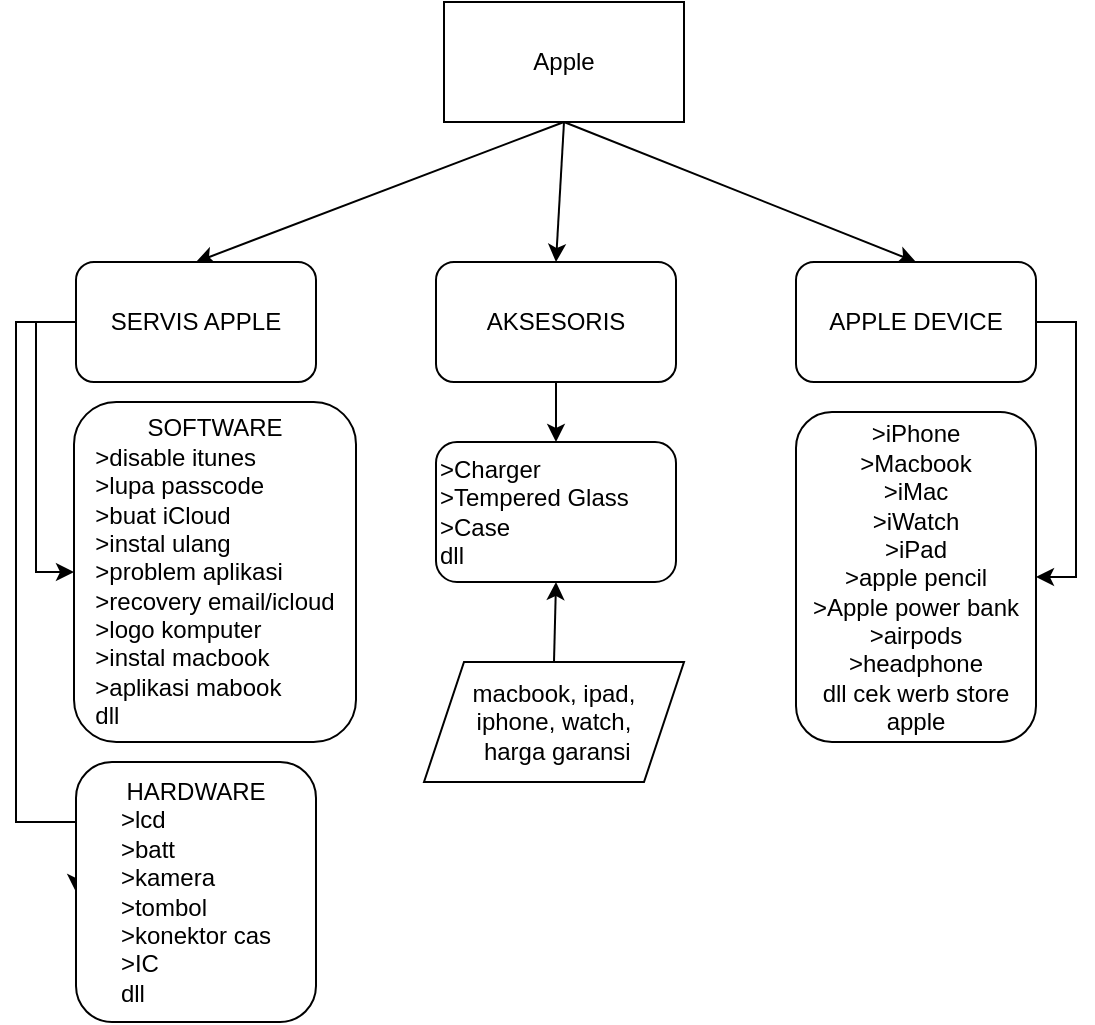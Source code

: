 <mxfile version="20.8.1" type="github">
  <diagram id="J66BFTBdmb0Ty-M9uGqU" name="Halaman-1">
    <mxGraphModel dx="1195" dy="663" grid="1" gridSize="10" guides="1" tooltips="1" connect="1" arrows="1" fold="1" page="1" pageScale="1" pageWidth="827" pageHeight="1169" math="0" shadow="0">
      <root>
        <mxCell id="0" />
        <mxCell id="1" parent="0" />
        <mxCell id="Fl7OIB9cjgy-vGUK5PAS-5" style="rounded=0;orthogonalLoop=1;jettySize=auto;html=1;exitX=0.5;exitY=1;exitDx=0;exitDy=0;entryX=0.5;entryY=0;entryDx=0;entryDy=0;" edge="1" parent="1" source="Fl7OIB9cjgy-vGUK5PAS-1" target="Fl7OIB9cjgy-vGUK5PAS-2">
          <mxGeometry relative="1" as="geometry" />
        </mxCell>
        <mxCell id="Fl7OIB9cjgy-vGUK5PAS-6" style="edgeStyle=none;rounded=0;orthogonalLoop=1;jettySize=auto;html=1;exitX=0.5;exitY=1;exitDx=0;exitDy=0;entryX=0.5;entryY=0;entryDx=0;entryDy=0;" edge="1" parent="1" source="Fl7OIB9cjgy-vGUK5PAS-1" target="Fl7OIB9cjgy-vGUK5PAS-4">
          <mxGeometry relative="1" as="geometry">
            <mxPoint x="414" y="440" as="targetPoint" />
          </mxGeometry>
        </mxCell>
        <mxCell id="Fl7OIB9cjgy-vGUK5PAS-7" style="edgeStyle=none;rounded=0;orthogonalLoop=1;jettySize=auto;html=1;exitX=0.5;exitY=1;exitDx=0;exitDy=0;entryX=0.5;entryY=0;entryDx=0;entryDy=0;" edge="1" parent="1" source="Fl7OIB9cjgy-vGUK5PAS-1" target="Fl7OIB9cjgy-vGUK5PAS-3">
          <mxGeometry relative="1" as="geometry" />
        </mxCell>
        <mxCell id="Fl7OIB9cjgy-vGUK5PAS-1" value="Apple" style="rounded=0;whiteSpace=wrap;html=1;" vertex="1" parent="1">
          <mxGeometry x="354" y="320" width="120" height="60" as="geometry" />
        </mxCell>
        <mxCell id="Fl7OIB9cjgy-vGUK5PAS-23" style="edgeStyle=orthogonalEdgeStyle;rounded=0;orthogonalLoop=1;jettySize=auto;html=1;exitX=0;exitY=0.5;exitDx=0;exitDy=0;entryX=0;entryY=0.5;entryDx=0;entryDy=0;" edge="1" parent="1" source="Fl7OIB9cjgy-vGUK5PAS-2" target="Fl7OIB9cjgy-vGUK5PAS-9">
          <mxGeometry relative="1" as="geometry" />
        </mxCell>
        <mxCell id="Fl7OIB9cjgy-vGUK5PAS-24" style="edgeStyle=orthogonalEdgeStyle;rounded=0;orthogonalLoop=1;jettySize=auto;html=1;exitX=0;exitY=0.5;exitDx=0;exitDy=0;entryX=0;entryY=0.5;entryDx=0;entryDy=0;" edge="1" parent="1" source="Fl7OIB9cjgy-vGUK5PAS-2" target="Fl7OIB9cjgy-vGUK5PAS-10">
          <mxGeometry relative="1" as="geometry">
            <Array as="points">
              <mxPoint x="140" y="480" />
              <mxPoint x="140" y="730" />
            </Array>
          </mxGeometry>
        </mxCell>
        <mxCell id="Fl7OIB9cjgy-vGUK5PAS-2" value="SERVIS APPLE" style="rounded=1;whiteSpace=wrap;html=1;" vertex="1" parent="1">
          <mxGeometry x="170" y="450" width="120" height="60" as="geometry" />
        </mxCell>
        <mxCell id="Fl7OIB9cjgy-vGUK5PAS-26" style="edgeStyle=orthogonalEdgeStyle;rounded=0;orthogonalLoop=1;jettySize=auto;html=1;exitX=1;exitY=0.5;exitDx=0;exitDy=0;entryX=1;entryY=0.5;entryDx=0;entryDy=0;" edge="1" parent="1" source="Fl7OIB9cjgy-vGUK5PAS-3" target="Fl7OIB9cjgy-vGUK5PAS-25">
          <mxGeometry relative="1" as="geometry" />
        </mxCell>
        <mxCell id="Fl7OIB9cjgy-vGUK5PAS-3" value="APPLE DEVICE" style="rounded=1;whiteSpace=wrap;html=1;" vertex="1" parent="1">
          <mxGeometry x="530" y="450" width="120" height="60" as="geometry" />
        </mxCell>
        <mxCell id="Fl7OIB9cjgy-vGUK5PAS-18" style="edgeStyle=none;rounded=0;orthogonalLoop=1;jettySize=auto;html=1;exitX=0.5;exitY=1;exitDx=0;exitDy=0;entryX=0.5;entryY=0;entryDx=0;entryDy=0;" edge="1" parent="1" source="Fl7OIB9cjgy-vGUK5PAS-4" target="Fl7OIB9cjgy-vGUK5PAS-11">
          <mxGeometry relative="1" as="geometry" />
        </mxCell>
        <mxCell id="Fl7OIB9cjgy-vGUK5PAS-4" value="AKSESORIS" style="rounded=1;whiteSpace=wrap;html=1;" vertex="1" parent="1">
          <mxGeometry x="350" y="450" width="120" height="60" as="geometry" />
        </mxCell>
        <mxCell id="Fl7OIB9cjgy-vGUK5PAS-9" value="SOFTWARE&lt;br&gt;&lt;div style=&quot;text-align: left;&quot;&gt;&lt;span style=&quot;background-color: initial;&quot;&gt;&amp;gt;disable itunes&lt;/span&gt;&lt;/div&gt;&lt;div style=&quot;text-align: left;&quot;&gt;&lt;span style=&quot;background-color: initial;&quot;&gt;&amp;gt;lupa passcode&lt;/span&gt;&lt;/div&gt;&lt;div style=&quot;text-align: left;&quot;&gt;&lt;span style=&quot;background-color: initial;&quot;&gt;&amp;gt;buat iCloud&lt;/span&gt;&lt;/div&gt;&lt;div style=&quot;text-align: left;&quot;&gt;&lt;span style=&quot;background-color: initial;&quot;&gt;&amp;gt;instal ulang&lt;/span&gt;&lt;/div&gt;&lt;div style=&quot;text-align: left;&quot;&gt;&lt;span style=&quot;background-color: initial;&quot;&gt;&amp;gt;problem aplikasi&lt;/span&gt;&lt;/div&gt;&lt;div style=&quot;text-align: left;&quot;&gt;&lt;span style=&quot;background-color: initial;&quot;&gt;&amp;gt;recovery email/icloud&lt;/span&gt;&lt;/div&gt;&lt;div style=&quot;text-align: left;&quot;&gt;&lt;span style=&quot;background-color: initial;&quot;&gt;&amp;gt;logo komputer&lt;/span&gt;&lt;/div&gt;&lt;div style=&quot;text-align: left;&quot;&gt;&lt;span style=&quot;background-color: initial;&quot;&gt;&amp;gt;instal macbook&lt;/span&gt;&lt;/div&gt;&lt;div style=&quot;text-align: left;&quot;&gt;&lt;span style=&quot;background-color: initial;&quot;&gt;&amp;gt;aplikasi mabook&lt;/span&gt;&lt;/div&gt;&lt;div style=&quot;text-align: left;&quot;&gt;&lt;span style=&quot;background-color: initial;&quot;&gt;dll&lt;/span&gt;&lt;/div&gt;" style="rounded=1;whiteSpace=wrap;html=1;" vertex="1" parent="1">
          <mxGeometry x="169" y="520" width="141" height="170" as="geometry" />
        </mxCell>
        <mxCell id="Fl7OIB9cjgy-vGUK5PAS-10" value="HARDWARE&lt;br&gt;&lt;div style=&quot;text-align: left;&quot;&gt;&lt;span style=&quot;background-color: initial;&quot;&gt;&amp;gt;lcd&lt;/span&gt;&lt;/div&gt;&lt;div style=&quot;text-align: left;&quot;&gt;&lt;span style=&quot;background-color: initial;&quot;&gt;&amp;gt;batt&lt;/span&gt;&lt;/div&gt;&lt;div style=&quot;text-align: left;&quot;&gt;&lt;span style=&quot;background-color: initial;&quot;&gt;&amp;gt;kamera&lt;/span&gt;&lt;/div&gt;&lt;div style=&quot;text-align: left;&quot;&gt;&lt;span style=&quot;background-color: initial;&quot;&gt;&amp;gt;tombol&lt;/span&gt;&lt;/div&gt;&lt;div style=&quot;text-align: left;&quot;&gt;&lt;span style=&quot;background-color: initial;&quot;&gt;&amp;gt;konektor cas&lt;/span&gt;&lt;/div&gt;&lt;div style=&quot;text-align: left;&quot;&gt;&lt;span style=&quot;background-color: initial;&quot;&gt;&amp;gt;IC&lt;/span&gt;&lt;/div&gt;&lt;div style=&quot;text-align: left;&quot;&gt;&lt;span style=&quot;background-color: initial;&quot;&gt;dll&lt;/span&gt;&lt;/div&gt;" style="rounded=1;whiteSpace=wrap;html=1;" vertex="1" parent="1">
          <mxGeometry x="170" y="700" width="120" height="130" as="geometry" />
        </mxCell>
        <mxCell id="Fl7OIB9cjgy-vGUK5PAS-11" value="&amp;gt;Charger&lt;br&gt;&amp;gt;Tempered Glass&lt;br&gt;&amp;gt;Case&lt;br&gt;dll" style="rounded=1;whiteSpace=wrap;html=1;align=left;" vertex="1" parent="1">
          <mxGeometry x="350" y="540" width="120" height="70" as="geometry" />
        </mxCell>
        <mxCell id="Fl7OIB9cjgy-vGUK5PAS-17" style="edgeStyle=none;rounded=0;orthogonalLoop=1;jettySize=auto;html=1;exitX=0.5;exitY=0;exitDx=0;exitDy=0;entryX=0.5;entryY=1;entryDx=0;entryDy=0;" edge="1" parent="1" source="Fl7OIB9cjgy-vGUK5PAS-16" target="Fl7OIB9cjgy-vGUK5PAS-11">
          <mxGeometry relative="1" as="geometry" />
        </mxCell>
        <mxCell id="Fl7OIB9cjgy-vGUK5PAS-16" value="macbook, ipad, &lt;br&gt;iphone, watch,&lt;br&gt;&amp;nbsp;harga garansi" style="shape=parallelogram;perimeter=parallelogramPerimeter;whiteSpace=wrap;html=1;fixedSize=1;" vertex="1" parent="1">
          <mxGeometry x="344" y="650" width="130" height="60" as="geometry" />
        </mxCell>
        <mxCell id="Fl7OIB9cjgy-vGUK5PAS-25" value="&amp;gt;iPhone&lt;br&gt;&amp;gt;Macbook&lt;br&gt;&amp;gt;iMac&lt;br&gt;&amp;gt;iWatch&lt;br&gt;&amp;gt;iPad&lt;br&gt;&amp;gt;apple pencil&lt;br&gt;&amp;gt;Apple power bank&lt;br&gt;&amp;gt;airpods&lt;br&gt;&amp;gt;headphone&lt;br&gt;dll cek werb store apple" style="rounded=1;whiteSpace=wrap;html=1;" vertex="1" parent="1">
          <mxGeometry x="530" y="525" width="120" height="165" as="geometry" />
        </mxCell>
      </root>
    </mxGraphModel>
  </diagram>
</mxfile>
